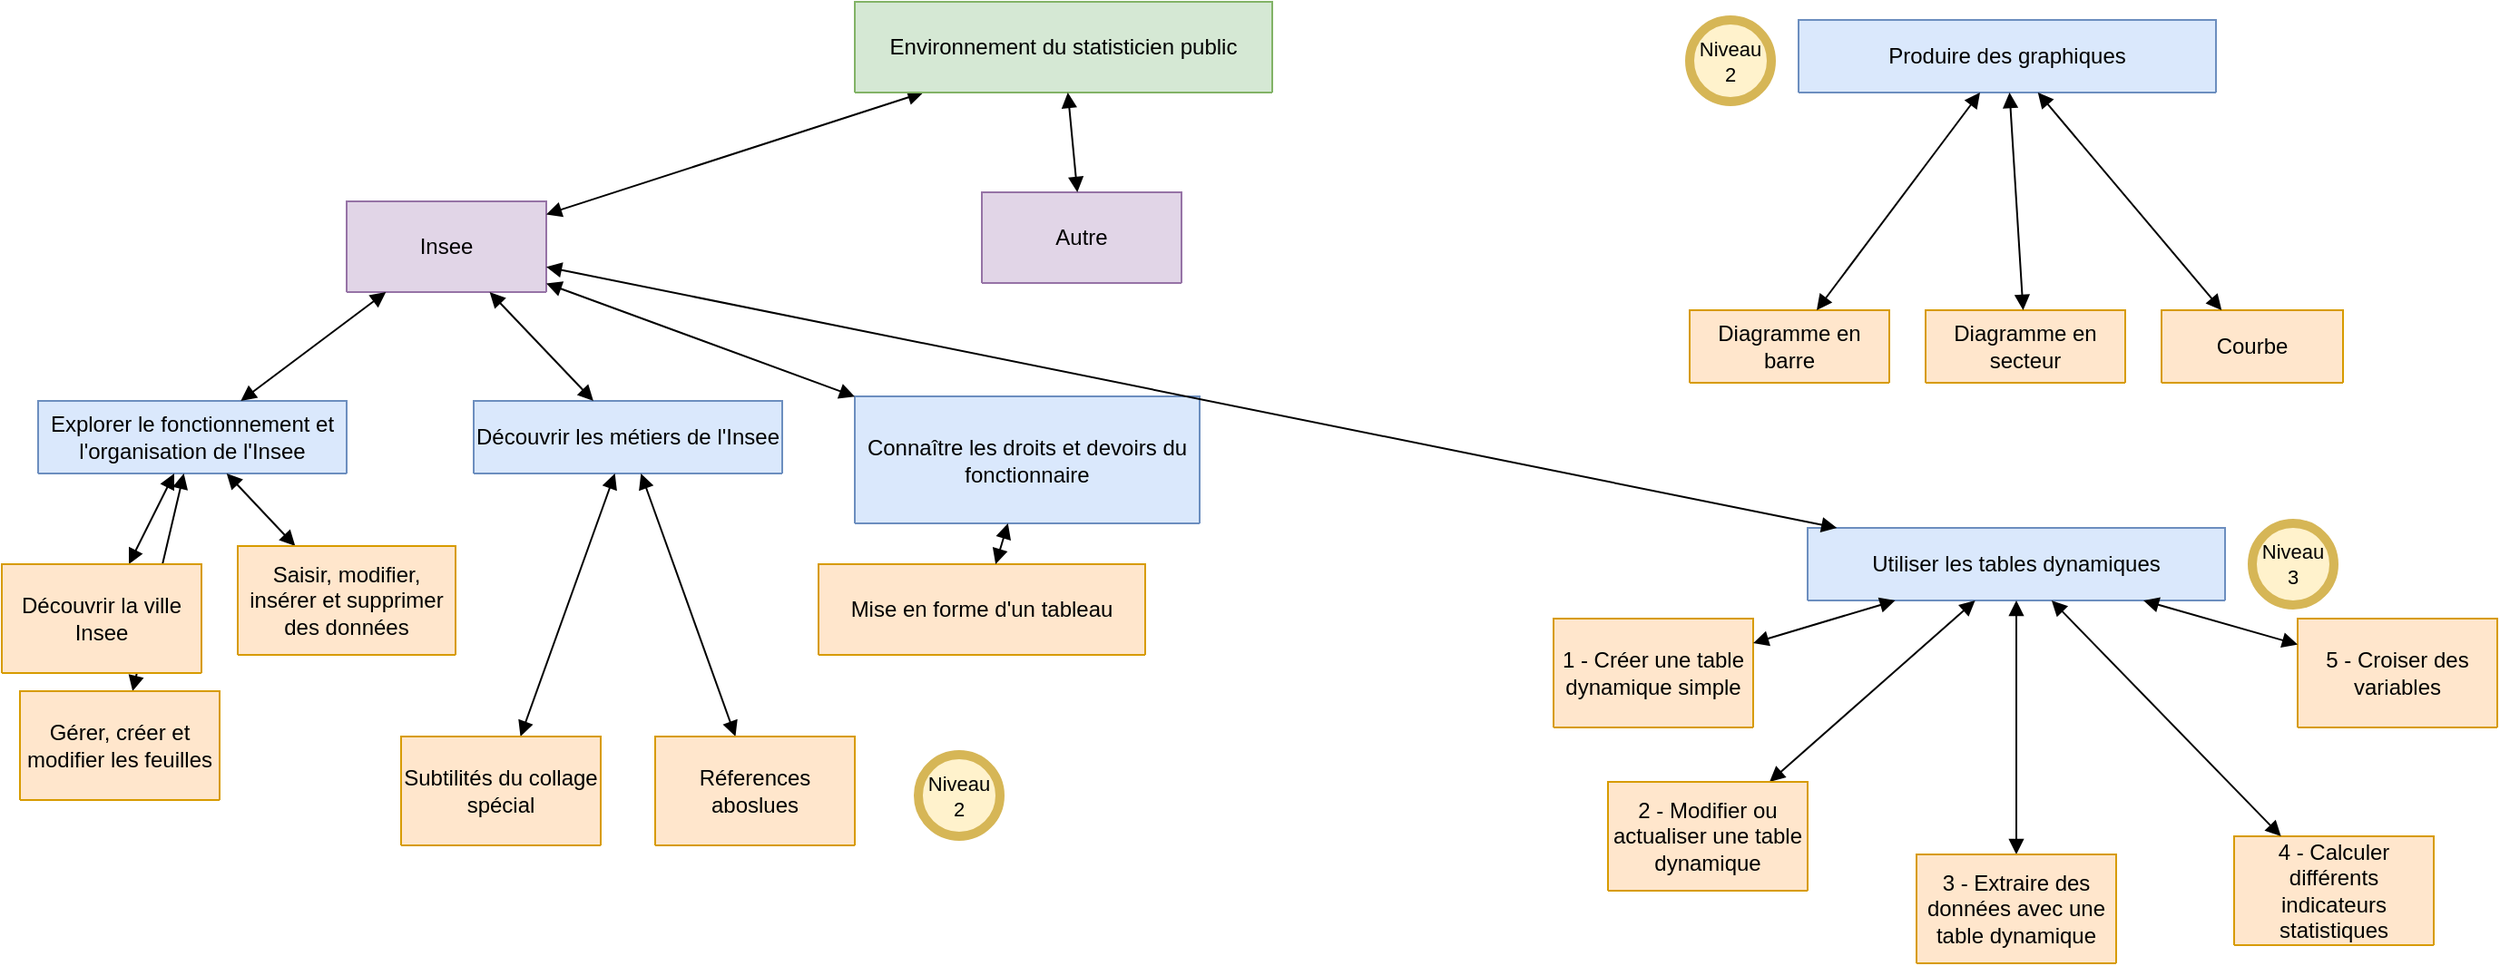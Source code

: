 <mxfile version="24.7.17">
  <diagram name="Page-1" id="TVbX9KgjACldvgUGH_jM">
    <mxGraphModel dx="2203" dy="386" grid="1" gridSize="10" guides="1" tooltips="1" connect="1" arrows="1" fold="1" page="1" pageScale="1" pageWidth="1169" pageHeight="827" math="0" shadow="0">
      <root>
        <mxCell id="0" />
        <mxCell id="1" parent="0" />
        <mxCell id="oGcL695DofoNEhs4g2Zo-1" value="Insee" style="swimlane;fontStyle=0;childLayout=stackLayout;horizontal=1;startSize=50;fillColor=#e1d5e7;horizontalStack=0;resizeParent=1;resizeParentMax=0;resizeLast=0;collapsible=1;marginBottom=0;whiteSpace=wrap;html=1;strokeColor=#9673a6;" parent="1" vertex="1" collapsed="1">
          <mxGeometry x="-30" y="120" width="110" height="50" as="geometry">
            <mxRectangle x="390" y="285" width="140" height="78" as="alternateBounds" />
          </mxGeometry>
        </mxCell>
        <mxCell id="oGcL695DofoNEhs4g2Zo-2" value="+ description: type" style="text;strokeColor=none;fillColor=none;align=left;verticalAlign=top;spacingLeft=4;spacingRight=4;overflow=hidden;rotatable=0;points=[[0,0.5],[1,0.5]];portConstraint=eastwest;whiteSpace=wrap;html=1;" parent="oGcL695DofoNEhs4g2Zo-1" vertex="1">
          <mxGeometry y="26" width="140" height="26" as="geometry" />
        </mxCell>
        <mxCell id="oGcL695DofoNEhs4g2Zo-3" value="+ contenu: type" style="text;strokeColor=none;fillColor=none;align=left;verticalAlign=top;spacingLeft=4;spacingRight=4;overflow=hidden;rotatable=0;points=[[0,0.5],[1,0.5]];portConstraint=eastwest;whiteSpace=wrap;html=1;" parent="oGcL695DofoNEhs4g2Zo-1" vertex="1">
          <mxGeometry y="52" width="140" height="26" as="geometry" />
        </mxCell>
        <mxCell id="oGcL695DofoNEhs4g2Zo-5" value="" style="endArrow=block;startArrow=block;endFill=1;startFill=1;html=1;rounded=0;" parent="1" source="oGcL695DofoNEhs4g2Zo-6" target="oGcL695DofoNEhs4g2Zo-1" edge="1">
          <mxGeometry width="160" relative="1" as="geometry">
            <mxPoint x="400" y="130" as="sourcePoint" />
            <mxPoint x="414" y="160" as="targetPoint" />
          </mxGeometry>
        </mxCell>
        <mxCell id="oGcL695DofoNEhs4g2Zo-6" value="Environnement du statisticien public" style="swimlane;fontStyle=0;childLayout=stackLayout;horizontal=1;startSize=50;fillColor=#d5e8d4;horizontalStack=0;resizeParent=1;resizeParentMax=0;resizeLast=0;collapsible=1;marginBottom=0;whiteSpace=wrap;html=1;strokeColor=#82b366;" parent="1" vertex="1" collapsed="1">
          <mxGeometry x="250" y="10" width="230" height="50" as="geometry">
            <mxRectangle x="320" y="10" width="200" height="52" as="alternateBounds" />
          </mxGeometry>
        </mxCell>
        <mxCell id="oGcL695DofoNEhs4g2Zo-7" value="+ description: type" style="text;strokeColor=none;fillColor=none;align=left;verticalAlign=top;spacingLeft=4;spacingRight=4;overflow=hidden;rotatable=0;points=[[0,0.5],[1,0.5]];portConstraint=eastwest;whiteSpace=wrap;html=1;" parent="oGcL695DofoNEhs4g2Zo-6" vertex="1">
          <mxGeometry y="26" width="200" height="26" as="geometry" />
        </mxCell>
        <mxCell id="oGcL695DofoNEhs4g2Zo-10" value="Explorer le fonctionnement et l&#39;organisation de l&#39;Insee" style="swimlane;fontStyle=0;childLayout=stackLayout;horizontal=1;startSize=40;fillColor=#dae8fc;horizontalStack=0;resizeParent=1;resizeParentMax=0;resizeLast=0;collapsible=1;marginBottom=0;whiteSpace=wrap;html=1;strokeColor=#6c8ebf;" parent="1" vertex="1" collapsed="1">
          <mxGeometry x="-200" y="230" width="170" height="40" as="geometry">
            <mxRectangle x="125" y="240" width="140" height="118" as="alternateBounds" />
          </mxGeometry>
        </mxCell>
        <mxCell id="oGcL695DofoNEhs4g2Zo-11" value="+ niveau : 1" style="text;strokeColor=none;fillColor=none;align=left;verticalAlign=top;spacingLeft=4;spacingRight=4;overflow=hidden;rotatable=0;points=[[0,0.5],[1,0.5]];portConstraint=eastwest;whiteSpace=wrap;html=1;" parent="oGcL695DofoNEhs4g2Zo-10" vertex="1">
          <mxGeometry y="40" width="140" height="26" as="geometry" />
        </mxCell>
        <mxCell id="oGcL695DofoNEhs4g2Zo-12" value="+ field: type" style="text;strokeColor=none;fillColor=none;align=left;verticalAlign=top;spacingLeft=4;spacingRight=4;overflow=hidden;rotatable=0;points=[[0,0.5],[1,0.5]];portConstraint=eastwest;whiteSpace=wrap;html=1;" parent="oGcL695DofoNEhs4g2Zo-10" vertex="1">
          <mxGeometry y="66" width="140" height="26" as="geometry" />
        </mxCell>
        <mxCell id="oGcL695DofoNEhs4g2Zo-13" value="+ field: type" style="text;strokeColor=none;fillColor=none;align=left;verticalAlign=top;spacingLeft=4;spacingRight=4;overflow=hidden;rotatable=0;points=[[0,0.5],[1,0.5]];portConstraint=eastwest;whiteSpace=wrap;html=1;" parent="oGcL695DofoNEhs4g2Zo-10" vertex="1">
          <mxGeometry y="92" width="140" height="26" as="geometry" />
        </mxCell>
        <mxCell id="1R7VQAPE6wTlqesCjZck-61" value="Niveau 1" style="ellipse;whiteSpace=wrap;html=1;aspect=fixed;fillColor=#fff2cc;strokeColor=#d6b656;fontSize=11;" parent="oGcL695DofoNEhs4g2Zo-10" vertex="1">
          <mxGeometry x="67.5" y="-5" width="45" height="45" as="geometry" />
        </mxCell>
        <mxCell id="oGcL695DofoNEhs4g2Zo-14" value="" style="endArrow=block;startArrow=block;endFill=1;startFill=1;html=1;rounded=0;" parent="1" source="oGcL695DofoNEhs4g2Zo-1" target="oGcL695DofoNEhs4g2Zo-10" edge="1">
          <mxGeometry width="160" relative="1" as="geometry">
            <mxPoint x="200" y="190" as="sourcePoint" />
            <mxPoint x="200" y="238" as="targetPoint" />
          </mxGeometry>
        </mxCell>
        <mxCell id="oGcL695DofoNEhs4g2Zo-15" value="Connaître les droits et devoirs du fonctionnaire" style="swimlane;fontStyle=0;childLayout=stackLayout;horizontal=1;startSize=70;fillColor=#dae8fc;horizontalStack=0;resizeParent=1;resizeParentMax=0;resizeLast=0;collapsible=1;marginBottom=0;whiteSpace=wrap;html=1;strokeColor=#6c8ebf;" parent="1" vertex="1" collapsed="1">
          <mxGeometry x="250" y="227.5" width="190" height="70" as="geometry">
            <mxRectangle x="350" y="670" width="140" height="128" as="alternateBounds" />
          </mxGeometry>
        </mxCell>
        <mxCell id="oGcL695DofoNEhs4g2Zo-16" value="+ niveau : 2" style="text;strokeColor=none;fillColor=none;align=left;verticalAlign=top;spacingLeft=4;spacingRight=4;overflow=hidden;rotatable=0;points=[[0,0.5],[1,0.5]];portConstraint=eastwest;whiteSpace=wrap;html=1;" parent="oGcL695DofoNEhs4g2Zo-15" vertex="1">
          <mxGeometry y="50" width="140" height="26" as="geometry" />
        </mxCell>
        <mxCell id="oGcL695DofoNEhs4g2Zo-17" value="+ objectifs: type" style="text;strokeColor=none;fillColor=none;align=left;verticalAlign=top;spacingLeft=4;spacingRight=4;overflow=hidden;rotatable=0;points=[[0,0.5],[1,0.5]];portConstraint=eastwest;whiteSpace=wrap;html=1;" parent="oGcL695DofoNEhs4g2Zo-15" vertex="1">
          <mxGeometry y="76" width="140" height="26" as="geometry" />
        </mxCell>
        <mxCell id="oGcL695DofoNEhs4g2Zo-18" value="+ durée: 3-4 heures" style="text;strokeColor=none;fillColor=none;align=left;verticalAlign=top;spacingLeft=4;spacingRight=4;overflow=hidden;rotatable=0;points=[[0,0.5],[1,0.5]];portConstraint=eastwest;whiteSpace=wrap;html=1;" parent="oGcL695DofoNEhs4g2Zo-15" vertex="1">
          <mxGeometry y="102" width="140" height="26" as="geometry" />
        </mxCell>
        <mxCell id="oGcL695DofoNEhs4g2Zo-19" value="Produire des graphiques" style="swimlane;fontStyle=0;childLayout=stackLayout;horizontal=1;startSize=40;fillColor=#dae8fc;horizontalStack=0;resizeParent=1;resizeParentMax=0;resizeLast=0;collapsible=1;marginBottom=0;whiteSpace=wrap;html=1;strokeColor=#6c8ebf;" parent="1" vertex="1" collapsed="1">
          <mxGeometry x="770" y="20" width="230" height="40" as="geometry">
            <mxRectangle x="570" y="240" width="140" height="118" as="alternateBounds" />
          </mxGeometry>
        </mxCell>
        <mxCell id="oGcL695DofoNEhs4g2Zo-20" value="+ niveau : 3" style="text;strokeColor=none;fillColor=none;align=left;verticalAlign=top;spacingLeft=4;spacingRight=4;overflow=hidden;rotatable=0;points=[[0,0.5],[1,0.5]];portConstraint=eastwest;whiteSpace=wrap;html=1;" parent="oGcL695DofoNEhs4g2Zo-19" vertex="1">
          <mxGeometry y="40" width="140" height="26" as="geometry" />
        </mxCell>
        <mxCell id="oGcL695DofoNEhs4g2Zo-21" value="+objectifs :" style="text;strokeColor=none;fillColor=none;align=left;verticalAlign=top;spacingLeft=4;spacingRight=4;overflow=hidden;rotatable=0;points=[[0,0.5],[1,0.5]];portConstraint=eastwest;whiteSpace=wrap;html=1;" parent="oGcL695DofoNEhs4g2Zo-19" vertex="1">
          <mxGeometry y="66" width="140" height="26" as="geometry" />
        </mxCell>
        <mxCell id="oGcL695DofoNEhs4g2Zo-22" value="+ duree : 3-4 heures" style="text;strokeColor=none;fillColor=none;align=left;verticalAlign=top;spacingLeft=4;spacingRight=4;overflow=hidden;rotatable=0;points=[[0,0.5],[1,0.5]];portConstraint=eastwest;whiteSpace=wrap;html=1;" parent="oGcL695DofoNEhs4g2Zo-19" vertex="1">
          <mxGeometry y="92" width="140" height="26" as="geometry" />
        </mxCell>
        <mxCell id="oGcL695DofoNEhs4g2Zo-23" value="" style="endArrow=block;startArrow=block;endFill=1;startFill=1;html=1;rounded=0;" parent="1" source="oGcL695DofoNEhs4g2Zo-1" target="oGcL695DofoNEhs4g2Zo-15" edge="1">
          <mxGeometry width="160" relative="1" as="geometry">
            <mxPoint x="396" y="208" as="sourcePoint" />
            <mxPoint x="270" y="299" as="targetPoint" />
          </mxGeometry>
        </mxCell>
        <mxCell id="oGcL695DofoNEhs4g2Zo-29" value="" style="endArrow=block;startArrow=block;endFill=1;startFill=1;html=1;rounded=0;" parent="1" source="oGcL695DofoNEhs4g2Zo-10" target="oGcL695DofoNEhs4g2Zo-32" edge="1">
          <mxGeometry width="160" relative="1" as="geometry">
            <mxPoint x="4" y="500" as="sourcePoint" />
            <mxPoint x="-120" y="650" as="targetPoint" />
          </mxGeometry>
        </mxCell>
        <mxCell id="oGcL695DofoNEhs4g2Zo-30" value="" style="endArrow=block;startArrow=block;endFill=1;startFill=1;html=1;rounded=0;" parent="1" source="oGcL695DofoNEhs4g2Zo-10" target="oGcL695DofoNEhs4g2Zo-36" edge="1">
          <mxGeometry width="160" relative="1" as="geometry">
            <mxPoint x="2" y="433" as="sourcePoint" />
            <mxPoint x="40" y="680" as="targetPoint" />
          </mxGeometry>
        </mxCell>
        <mxCell id="oGcL695DofoNEhs4g2Zo-31" value="" style="endArrow=block;startArrow=block;endFill=1;startFill=1;html=1;rounded=0;" parent="1" source="oGcL695DofoNEhs4g2Zo-10" target="oGcL695DofoNEhs4g2Zo-40" edge="1">
          <mxGeometry width="160" relative="1" as="geometry">
            <mxPoint x="-35" y="433" as="sourcePoint" />
            <mxPoint x="50" y="650" as="targetPoint" />
          </mxGeometry>
        </mxCell>
        <mxCell id="oGcL695DofoNEhs4g2Zo-32" value="Découvrir la ville Insee" style="swimlane;fontStyle=0;childLayout=stackLayout;horizontal=1;startSize=60;fillColor=#ffe6cc;horizontalStack=0;resizeParent=1;resizeParentMax=0;resizeLast=0;collapsible=1;marginBottom=0;whiteSpace=wrap;html=1;strokeColor=#d79b00;" parent="1" vertex="1" collapsed="1">
          <mxGeometry x="-220" y="320" width="110" height="60" as="geometry">
            <mxRectangle x="10" y="400" width="110" height="110" as="alternateBounds" />
          </mxGeometry>
        </mxCell>
        <mxCell id="oGcL695DofoNEhs4g2Zo-33" value="&lt;div&gt;- Vidéo&lt;/div&gt;&lt;div&gt;- Fichiers&lt;br&gt;&lt;/div&gt;" style="text;strokeColor=none;fillColor=none;align=left;verticalAlign=top;spacingLeft=4;spacingRight=4;overflow=hidden;rotatable=0;points=[[0,0.5],[1,0.5]];portConstraint=eastwest;whiteSpace=wrap;html=1;" parent="oGcL695DofoNEhs4g2Zo-32" vertex="1">
          <mxGeometry y="60" width="110" height="50" as="geometry" />
        </mxCell>
        <mxCell id="oGcL695DofoNEhs4g2Zo-36" value="Saisir, modifier, insérer et supprimer des données" style="swimlane;fontStyle=0;childLayout=stackLayout;horizontal=1;startSize=60;fillColor=#ffe6cc;horizontalStack=0;resizeParent=1;resizeParentMax=0;resizeLast=0;collapsible=1;marginBottom=0;whiteSpace=wrap;html=1;strokeColor=#d79b00;" parent="1" vertex="1" collapsed="1">
          <mxGeometry x="-90" y="310" width="120" height="60" as="geometry">
            <mxRectangle x="260" y="400" width="130" height="110" as="alternateBounds" />
          </mxGeometry>
        </mxCell>
        <mxCell id="oGcL695DofoNEhs4g2Zo-38" value="&lt;div&gt;- Vidéo&lt;/div&gt;&lt;div&gt;- Fichiers&lt;br&gt;&lt;/div&gt;" style="text;strokeColor=none;fillColor=none;align=left;verticalAlign=top;spacingLeft=4;spacingRight=4;overflow=hidden;rotatable=0;points=[[0,0.5],[1,0.5]];portConstraint=eastwest;whiteSpace=wrap;html=1;" parent="oGcL695DofoNEhs4g2Zo-36" vertex="1">
          <mxGeometry y="60" width="130" height="50" as="geometry" />
        </mxCell>
        <mxCell id="oGcL695DofoNEhs4g2Zo-40" value="Gérer, créer et modifier les feuilles" style="swimlane;fontStyle=0;childLayout=stackLayout;horizontal=1;startSize=60;fillColor=#ffe6cc;horizontalStack=0;resizeParent=1;resizeParentMax=0;resizeLast=0;collapsible=1;marginBottom=0;whiteSpace=wrap;html=1;strokeColor=#d79b00;" parent="1" vertex="1" collapsed="1">
          <mxGeometry x="-210" y="390" width="110" height="60" as="geometry">
            <mxRectangle x="140" y="400" width="110" height="110" as="alternateBounds" />
          </mxGeometry>
        </mxCell>
        <mxCell id="oGcL695DofoNEhs4g2Zo-41" value="&lt;div&gt;- Vidéo&lt;/div&gt;&lt;div&gt;- Fichiers&lt;br&gt;&lt;/div&gt;" style="text;strokeColor=none;fillColor=none;align=left;verticalAlign=top;spacingLeft=4;spacingRight=4;overflow=hidden;rotatable=0;points=[[0,0.5],[1,0.5]];portConstraint=eastwest;whiteSpace=wrap;html=1;" parent="oGcL695DofoNEhs4g2Zo-40" vertex="1">
          <mxGeometry y="60" width="110" height="50" as="geometry" />
        </mxCell>
        <mxCell id="oGcL695DofoNEhs4g2Zo-48" value="Mise en forme d&#39;un tableau" style="swimlane;fontStyle=0;childLayout=stackLayout;horizontal=1;startSize=50;fillColor=#ffe6cc;horizontalStack=0;resizeParent=1;resizeParentMax=0;resizeLast=0;collapsible=1;marginBottom=0;whiteSpace=wrap;html=1;strokeColor=#d79b00;" parent="1" vertex="1" collapsed="1">
          <mxGeometry x="230" y="320" width="180" height="50" as="geometry">
            <mxRectangle x="-85" y="520" width="130" height="76" as="alternateBounds" />
          </mxGeometry>
        </mxCell>
        <mxCell id="oGcL695DofoNEhs4g2Zo-49" value="scorm" style="text;strokeColor=none;fillColor=none;align=left;verticalAlign=top;spacingLeft=4;spacingRight=4;overflow=hidden;rotatable=0;points=[[0,0.5],[1,0.5]];portConstraint=eastwest;whiteSpace=wrap;html=1;" parent="oGcL695DofoNEhs4g2Zo-48" vertex="1">
          <mxGeometry y="50" width="130" height="26" as="geometry" />
        </mxCell>
        <mxCell id="oGcL695DofoNEhs4g2Zo-57" value="" style="endArrow=block;startArrow=block;endFill=1;startFill=1;html=1;rounded=0;" parent="1" source="oGcL695DofoNEhs4g2Zo-15" target="oGcL695DofoNEhs4g2Zo-48" edge="1">
          <mxGeometry width="160" relative="1" as="geometry">
            <mxPoint x="240" y="778" as="sourcePoint" />
            <mxPoint x="185" y="850" as="targetPoint" />
          </mxGeometry>
        </mxCell>
        <mxCell id="oGcL695DofoNEhs4g2Zo-59" value="Diagramme en barre" style="swimlane;fontStyle=0;childLayout=stackLayout;horizontal=1;startSize=40;fillColor=#ffe6cc;horizontalStack=0;resizeParent=1;resizeParentMax=0;resizeLast=0;collapsible=1;marginBottom=0;whiteSpace=wrap;html=1;strokeColor=#d79b00;" parent="1" vertex="1" collapsed="1">
          <mxGeometry x="710" y="180" width="110" height="40" as="geometry">
            <mxRectangle x="720" y="140" width="110" height="80" as="alternateBounds" />
          </mxGeometry>
        </mxCell>
        <mxCell id="oGcL695DofoNEhs4g2Zo-60" value="&lt;div&gt;- Vidéo&lt;/div&gt;&lt;div&gt;- Fichier&lt;br&gt;&lt;/div&gt;" style="text;strokeColor=none;fillColor=none;align=left;verticalAlign=top;spacingLeft=4;spacingRight=4;overflow=hidden;rotatable=0;points=[[0,0.5],[1,0.5]];portConstraint=eastwest;whiteSpace=wrap;html=1;" parent="oGcL695DofoNEhs4g2Zo-59" vertex="1">
          <mxGeometry y="40" width="110" height="40" as="geometry" />
        </mxCell>
        <mxCell id="oGcL695DofoNEhs4g2Zo-63" value="Diagramme en secteur" style="swimlane;fontStyle=0;childLayout=stackLayout;horizontal=1;startSize=40;fillColor=#ffe6cc;horizontalStack=0;resizeParent=1;resizeParentMax=0;resizeLast=0;collapsible=1;marginBottom=0;whiteSpace=wrap;html=1;strokeColor=#d79b00;" parent="1" vertex="1" collapsed="1">
          <mxGeometry x="840" y="180" width="110" height="40" as="geometry">
            <mxRectangle x="850" y="140" width="110" height="80" as="alternateBounds" />
          </mxGeometry>
        </mxCell>
        <mxCell id="oGcL695DofoNEhs4g2Zo-64" value="&lt;div&gt;- Vidéo&lt;/div&gt;&lt;div&gt;- Fichier&lt;br&gt;&lt;/div&gt;" style="text;strokeColor=none;fillColor=none;align=left;verticalAlign=top;spacingLeft=4;spacingRight=4;overflow=hidden;rotatable=0;points=[[0,0.5],[1,0.5]];portConstraint=eastwest;whiteSpace=wrap;html=1;" parent="oGcL695DofoNEhs4g2Zo-63" vertex="1">
          <mxGeometry y="40" width="110" height="40" as="geometry" />
        </mxCell>
        <mxCell id="oGcL695DofoNEhs4g2Zo-67" value="Courbe" style="swimlane;fontStyle=0;childLayout=stackLayout;horizontal=1;startSize=40;fillColor=#ffe6cc;horizontalStack=0;resizeParent=1;resizeParentMax=0;resizeLast=0;collapsible=1;marginBottom=0;whiteSpace=wrap;html=1;strokeColor=#d79b00;" parent="1" vertex="1" collapsed="1">
          <mxGeometry x="970" y="180" width="100" height="40" as="geometry">
            <mxRectangle x="990" y="140" width="110" height="118" as="alternateBounds" />
          </mxGeometry>
        </mxCell>
        <mxCell id="oGcL695DofoNEhs4g2Zo-68" value="scorm" style="text;strokeColor=none;fillColor=none;align=left;verticalAlign=top;spacingLeft=4;spacingRight=4;overflow=hidden;rotatable=0;points=[[0,0.5],[1,0.5]];portConstraint=eastwest;whiteSpace=wrap;html=1;" parent="oGcL695DofoNEhs4g2Zo-67" vertex="1">
          <mxGeometry y="40" width="110" height="26" as="geometry" />
        </mxCell>
        <mxCell id="oGcL695DofoNEhs4g2Zo-69" value="quiz" style="text;strokeColor=none;fillColor=none;align=left;verticalAlign=top;spacingLeft=4;spacingRight=4;overflow=hidden;rotatable=0;points=[[0,0.5],[1,0.5]];portConstraint=eastwest;whiteSpace=wrap;html=1;" parent="oGcL695DofoNEhs4g2Zo-67" vertex="1">
          <mxGeometry y="66" width="110" height="26" as="geometry" />
        </mxCell>
        <mxCell id="oGcL695DofoNEhs4g2Zo-70" value="fiche" style="text;strokeColor=none;fillColor=none;align=left;verticalAlign=top;spacingLeft=4;spacingRight=4;overflow=hidden;rotatable=0;points=[[0,0.5],[1,0.5]];portConstraint=eastwest;whiteSpace=wrap;html=1;" parent="oGcL695DofoNEhs4g2Zo-67" vertex="1">
          <mxGeometry y="92" width="110" height="26" as="geometry" />
        </mxCell>
        <mxCell id="oGcL695DofoNEhs4g2Zo-72" value="" style="endArrow=block;startArrow=block;endFill=1;startFill=1;html=1;rounded=0;" parent="1" source="oGcL695DofoNEhs4g2Zo-19" target="oGcL695DofoNEhs4g2Zo-59" edge="1">
          <mxGeometry width="160" relative="1" as="geometry">
            <mxPoint x="624" y="358" as="sourcePoint" />
            <mxPoint x="590" y="400" as="targetPoint" />
          </mxGeometry>
        </mxCell>
        <mxCell id="oGcL695DofoNEhs4g2Zo-73" value="" style="endArrow=block;startArrow=block;endFill=1;startFill=1;html=1;rounded=0;" parent="1" source="oGcL695DofoNEhs4g2Zo-19" target="oGcL695DofoNEhs4g2Zo-63" edge="1">
          <mxGeometry width="160" relative="1" as="geometry">
            <mxPoint x="715" y="368" as="sourcePoint" />
            <mxPoint x="660" y="419" as="targetPoint" />
          </mxGeometry>
        </mxCell>
        <mxCell id="oGcL695DofoNEhs4g2Zo-74" value="" style="endArrow=block;startArrow=block;endFill=1;startFill=1;html=1;rounded=0;" parent="1" source="oGcL695DofoNEhs4g2Zo-19" target="oGcL695DofoNEhs4g2Zo-67" edge="1">
          <mxGeometry width="160" relative="1" as="geometry">
            <mxPoint x="767" y="368" as="sourcePoint" />
            <mxPoint x="758" y="410" as="targetPoint" />
          </mxGeometry>
        </mxCell>
        <mxCell id="1R7VQAPE6wTlqesCjZck-1" value="Utiliser les tables dynamiques" style="swimlane;fontStyle=0;childLayout=stackLayout;horizontal=1;startSize=40;fillColor=#dae8fc;horizontalStack=0;resizeParent=1;resizeParentMax=0;resizeLast=0;collapsible=1;marginBottom=0;whiteSpace=wrap;html=1;strokeColor=#6c8ebf;" parent="1" vertex="1" collapsed="1">
          <mxGeometry x="775" y="300" width="230" height="40" as="geometry">
            <mxRectangle x="570" y="240" width="140" height="118" as="alternateBounds" />
          </mxGeometry>
        </mxCell>
        <mxCell id="1R7VQAPE6wTlqesCjZck-2" value="+ niveau : 3" style="text;strokeColor=none;fillColor=none;align=left;verticalAlign=top;spacingLeft=4;spacingRight=4;overflow=hidden;rotatable=0;points=[[0,0.5],[1,0.5]];portConstraint=eastwest;whiteSpace=wrap;html=1;" parent="1R7VQAPE6wTlqesCjZck-1" vertex="1">
          <mxGeometry y="40" width="140" height="26" as="geometry" />
        </mxCell>
        <mxCell id="1R7VQAPE6wTlqesCjZck-3" value="+objectifs :" style="text;strokeColor=none;fillColor=none;align=left;verticalAlign=top;spacingLeft=4;spacingRight=4;overflow=hidden;rotatable=0;points=[[0,0.5],[1,0.5]];portConstraint=eastwest;whiteSpace=wrap;html=1;" parent="1R7VQAPE6wTlqesCjZck-1" vertex="1">
          <mxGeometry y="66" width="140" height="26" as="geometry" />
        </mxCell>
        <mxCell id="1R7VQAPE6wTlqesCjZck-4" value="+ duree : 3-4 heures" style="text;strokeColor=none;fillColor=none;align=left;verticalAlign=top;spacingLeft=4;spacingRight=4;overflow=hidden;rotatable=0;points=[[0,0.5],[1,0.5]];portConstraint=eastwest;whiteSpace=wrap;html=1;" parent="1R7VQAPE6wTlqesCjZck-1" vertex="1">
          <mxGeometry y="92" width="140" height="26" as="geometry" />
        </mxCell>
        <mxCell id="1R7VQAPE6wTlqesCjZck-5" value="1 - Créer une table dynamique simple" style="swimlane;fontStyle=0;childLayout=stackLayout;horizontal=1;startSize=60;fillColor=#ffe6cc;horizontalStack=0;resizeParent=1;resizeParentMax=0;resizeLast=0;collapsible=1;marginBottom=0;whiteSpace=wrap;html=1;strokeColor=#d79b00;" parent="1" vertex="1" collapsed="1">
          <mxGeometry x="635" y="350" width="110" height="60" as="geometry">
            <mxRectangle x="720" y="140" width="110" height="80" as="alternateBounds" />
          </mxGeometry>
        </mxCell>
        <mxCell id="1R7VQAPE6wTlqesCjZck-6" value="&lt;div&gt;- Vidéo&lt;/div&gt;&lt;div&gt;- Fichier&lt;br&gt;&lt;/div&gt;" style="text;strokeColor=none;fillColor=none;align=left;verticalAlign=top;spacingLeft=4;spacingRight=4;overflow=hidden;rotatable=0;points=[[0,0.5],[1,0.5]];portConstraint=eastwest;whiteSpace=wrap;html=1;" parent="1R7VQAPE6wTlqesCjZck-5" vertex="1">
          <mxGeometry y="40" width="110" height="40" as="geometry" />
        </mxCell>
        <mxCell id="1R7VQAPE6wTlqesCjZck-13" value="" style="endArrow=block;startArrow=block;endFill=1;startFill=1;html=1;rounded=0;" parent="1" source="1R7VQAPE6wTlqesCjZck-1" target="1R7VQAPE6wTlqesCjZck-5" edge="1">
          <mxGeometry width="160" relative="1" as="geometry">
            <mxPoint x="629" y="728" as="sourcePoint" />
            <mxPoint x="595" y="770" as="targetPoint" />
          </mxGeometry>
        </mxCell>
        <mxCell id="1R7VQAPE6wTlqesCjZck-14" value="" style="endArrow=block;startArrow=block;endFill=1;startFill=1;html=1;rounded=0;" parent="1" source="1R7VQAPE6wTlqesCjZck-1" target="1R7VQAPE6wTlqesCjZck-17" edge="1">
          <mxGeometry width="160" relative="1" as="geometry">
            <mxPoint x="720" y="738" as="sourcePoint" />
            <mxPoint x="898.182" y="510" as="targetPoint" />
          </mxGeometry>
        </mxCell>
        <mxCell id="1R7VQAPE6wTlqesCjZck-15" value="" style="endArrow=block;startArrow=block;endFill=1;startFill=1;html=1;rounded=0;" parent="1" source="1R7VQAPE6wTlqesCjZck-1" target="1R7VQAPE6wTlqesCjZck-19" edge="1">
          <mxGeometry width="160" relative="1" as="geometry">
            <mxPoint x="772" y="738" as="sourcePoint" />
            <mxPoint x="1000.455" y="510" as="targetPoint" />
          </mxGeometry>
        </mxCell>
        <mxCell id="1R7VQAPE6wTlqesCjZck-16" value="" style="endArrow=block;startArrow=block;endFill=1;startFill=1;html=1;rounded=0;" parent="1" source="oGcL695DofoNEhs4g2Zo-1" target="1R7VQAPE6wTlqesCjZck-1" edge="1">
          <mxGeometry width="160" relative="1" as="geometry">
            <mxPoint x="390" y="313" as="sourcePoint" />
            <mxPoint x="700" y="310" as="targetPoint" />
          </mxGeometry>
        </mxCell>
        <mxCell id="1R7VQAPE6wTlqesCjZck-17" value="2 - Modifier ou actualiser une table dynamique" style="swimlane;fontStyle=0;childLayout=stackLayout;horizontal=1;startSize=60;fillColor=#ffe6cc;horizontalStack=0;resizeParent=1;resizeParentMax=0;resizeLast=0;collapsible=1;marginBottom=0;whiteSpace=wrap;html=1;strokeColor=#d79b00;" parent="1" vertex="1" collapsed="1">
          <mxGeometry x="665" y="440" width="110" height="60" as="geometry">
            <mxRectangle x="720" y="140" width="110" height="80" as="alternateBounds" />
          </mxGeometry>
        </mxCell>
        <mxCell id="1R7VQAPE6wTlqesCjZck-18" value="&lt;div&gt;- Vidéo&lt;/div&gt;&lt;div&gt;- Fichier&lt;br&gt;&lt;/div&gt;" style="text;strokeColor=none;fillColor=none;align=left;verticalAlign=top;spacingLeft=4;spacingRight=4;overflow=hidden;rotatable=0;points=[[0,0.5],[1,0.5]];portConstraint=eastwest;whiteSpace=wrap;html=1;" parent="1R7VQAPE6wTlqesCjZck-17" vertex="1">
          <mxGeometry y="40" width="110" height="40" as="geometry" />
        </mxCell>
        <mxCell id="1R7VQAPE6wTlqesCjZck-19" value="3 - Extraire des données avec une table dynamique" style="swimlane;fontStyle=0;childLayout=stackLayout;horizontal=1;startSize=60;fillColor=#ffe6cc;horizontalStack=0;resizeParent=1;resizeParentMax=0;resizeLast=0;collapsible=1;marginBottom=0;whiteSpace=wrap;html=1;strokeColor=#d79b00;" parent="1" vertex="1" collapsed="1">
          <mxGeometry x="835" y="480" width="110" height="60" as="geometry">
            <mxRectangle x="720" y="140" width="110" height="80" as="alternateBounds" />
          </mxGeometry>
        </mxCell>
        <mxCell id="1R7VQAPE6wTlqesCjZck-20" value="&lt;div&gt;- Vidéo&lt;/div&gt;&lt;div&gt;- Fichier&lt;br&gt;&lt;/div&gt;" style="text;strokeColor=none;fillColor=none;align=left;verticalAlign=top;spacingLeft=4;spacingRight=4;overflow=hidden;rotatable=0;points=[[0,0.5],[1,0.5]];portConstraint=eastwest;whiteSpace=wrap;html=1;" parent="1R7VQAPE6wTlqesCjZck-19" vertex="1">
          <mxGeometry y="40" width="110" height="40" as="geometry" />
        </mxCell>
        <mxCell id="1R7VQAPE6wTlqesCjZck-21" value="4 - Calculer différents indicateurs statistiques" style="swimlane;fontStyle=0;childLayout=stackLayout;horizontal=1;startSize=60;fillColor=#ffe6cc;horizontalStack=0;resizeParent=1;resizeParentMax=0;resizeLast=0;collapsible=1;marginBottom=0;whiteSpace=wrap;html=1;strokeColor=#d79b00;" parent="1" vertex="1" collapsed="1">
          <mxGeometry x="1010" y="470" width="110" height="60" as="geometry">
            <mxRectangle x="720" y="140" width="110" height="80" as="alternateBounds" />
          </mxGeometry>
        </mxCell>
        <mxCell id="1R7VQAPE6wTlqesCjZck-22" value="&lt;div&gt;- Vidéo&lt;/div&gt;&lt;div&gt;- Fichier&lt;br&gt;&lt;/div&gt;" style="text;strokeColor=none;fillColor=none;align=left;verticalAlign=top;spacingLeft=4;spacingRight=4;overflow=hidden;rotatable=0;points=[[0,0.5],[1,0.5]];portConstraint=eastwest;whiteSpace=wrap;html=1;" parent="1R7VQAPE6wTlqesCjZck-21" vertex="1">
          <mxGeometry y="40" width="110" height="40" as="geometry" />
        </mxCell>
        <mxCell id="1R7VQAPE6wTlqesCjZck-23" value="5 - Croiser des variables" style="swimlane;fontStyle=0;childLayout=stackLayout;horizontal=1;startSize=60;fillColor=#ffe6cc;horizontalStack=0;resizeParent=1;resizeParentMax=0;resizeLast=0;collapsible=1;marginBottom=0;whiteSpace=wrap;html=1;strokeColor=#d79b00;" parent="1" vertex="1" collapsed="1">
          <mxGeometry x="1045" y="350" width="110" height="60" as="geometry">
            <mxRectangle x="720" y="140" width="110" height="80" as="alternateBounds" />
          </mxGeometry>
        </mxCell>
        <mxCell id="1R7VQAPE6wTlqesCjZck-24" value="&lt;div&gt;- Vidéo&lt;/div&gt;&lt;div&gt;- Fichier&lt;br&gt;&lt;/div&gt;" style="text;strokeColor=none;fillColor=none;align=left;verticalAlign=top;spacingLeft=4;spacingRight=4;overflow=hidden;rotatable=0;points=[[0,0.5],[1,0.5]];portConstraint=eastwest;whiteSpace=wrap;html=1;" parent="1R7VQAPE6wTlqesCjZck-23" vertex="1">
          <mxGeometry y="40" width="110" height="40" as="geometry" />
        </mxCell>
        <mxCell id="1R7VQAPE6wTlqesCjZck-25" value="" style="endArrow=block;startArrow=block;endFill=1;startFill=1;html=1;rounded=0;" parent="1" source="1R7VQAPE6wTlqesCjZck-1" target="1R7VQAPE6wTlqesCjZck-21" edge="1">
          <mxGeometry width="160" relative="1" as="geometry">
            <mxPoint x="995" y="350" as="sourcePoint" />
            <mxPoint x="987" y="505" as="targetPoint" />
          </mxGeometry>
        </mxCell>
        <mxCell id="1R7VQAPE6wTlqesCjZck-26" value="" style="endArrow=block;startArrow=block;endFill=1;startFill=1;html=1;rounded=0;" parent="1" source="1R7VQAPE6wTlqesCjZck-1" target="1R7VQAPE6wTlqesCjZck-23" edge="1">
          <mxGeometry width="160" relative="1" as="geometry">
            <mxPoint x="955" y="350" as="sourcePoint" />
            <mxPoint x="1053" y="480" as="targetPoint" />
          </mxGeometry>
        </mxCell>
        <mxCell id="1R7VQAPE6wTlqesCjZck-27" value="Découvrir les métiers de l&#39;Insee" style="swimlane;fontStyle=0;childLayout=stackLayout;horizontal=1;startSize=40;fillColor=#dae8fc;horizontalStack=0;resizeParent=1;resizeParentMax=0;resizeLast=0;collapsible=1;marginBottom=0;whiteSpace=wrap;html=1;strokeColor=#6c8ebf;" parent="1" vertex="1" collapsed="1">
          <mxGeometry x="40" y="230" width="170" height="40" as="geometry">
            <mxRectangle x="125" y="240" width="140" height="118" as="alternateBounds" />
          </mxGeometry>
        </mxCell>
        <mxCell id="1R7VQAPE6wTlqesCjZck-28" value="+ niveau : 1" style="text;strokeColor=none;fillColor=none;align=left;verticalAlign=top;spacingLeft=4;spacingRight=4;overflow=hidden;rotatable=0;points=[[0,0.5],[1,0.5]];portConstraint=eastwest;whiteSpace=wrap;html=1;" parent="1R7VQAPE6wTlqesCjZck-27" vertex="1">
          <mxGeometry y="40" width="140" height="26" as="geometry" />
        </mxCell>
        <mxCell id="1R7VQAPE6wTlqesCjZck-29" value="+ field: type" style="text;strokeColor=none;fillColor=none;align=left;verticalAlign=top;spacingLeft=4;spacingRight=4;overflow=hidden;rotatable=0;points=[[0,0.5],[1,0.5]];portConstraint=eastwest;whiteSpace=wrap;html=1;" parent="1R7VQAPE6wTlqesCjZck-27" vertex="1">
          <mxGeometry y="66" width="140" height="26" as="geometry" />
        </mxCell>
        <mxCell id="1R7VQAPE6wTlqesCjZck-30" value="+ field: type" style="text;strokeColor=none;fillColor=none;align=left;verticalAlign=top;spacingLeft=4;spacingRight=4;overflow=hidden;rotatable=0;points=[[0,0.5],[1,0.5]];portConstraint=eastwest;whiteSpace=wrap;html=1;" parent="1R7VQAPE6wTlqesCjZck-27" vertex="1">
          <mxGeometry y="92" width="140" height="26" as="geometry" />
        </mxCell>
        <mxCell id="1R7VQAPE6wTlqesCjZck-31" value="" style="endArrow=block;startArrow=block;endFill=1;startFill=1;html=1;rounded=0;" parent="1" source="1R7VQAPE6wTlqesCjZck-27" target="1R7VQAPE6wTlqesCjZck-34" edge="1">
          <mxGeometry width="160" relative="1" as="geometry">
            <mxPoint x="4" y="810" as="sourcePoint" />
            <mxPoint x="-120" y="960" as="targetPoint" />
          </mxGeometry>
        </mxCell>
        <mxCell id="1R7VQAPE6wTlqesCjZck-33" value="" style="endArrow=block;startArrow=block;endFill=1;startFill=1;html=1;rounded=0;" parent="1" source="1R7VQAPE6wTlqesCjZck-27" target="1R7VQAPE6wTlqesCjZck-38" edge="1">
          <mxGeometry width="160" relative="1" as="geometry">
            <mxPoint x="-35" y="743" as="sourcePoint" />
            <mxPoint x="50" y="960" as="targetPoint" />
          </mxGeometry>
        </mxCell>
        <mxCell id="1R7VQAPE6wTlqesCjZck-34" value="Subtilités du collage spécial" style="swimlane;fontStyle=0;childLayout=stackLayout;horizontal=1;startSize=60;fillColor=#ffe6cc;horizontalStack=0;resizeParent=1;resizeParentMax=0;resizeLast=0;collapsible=1;marginBottom=0;whiteSpace=wrap;html=1;strokeColor=#d79b00;" parent="1" vertex="1" collapsed="1">
          <mxGeometry y="415" width="110" height="60" as="geometry">
            <mxRectangle x="10" y="400" width="110" height="110" as="alternateBounds" />
          </mxGeometry>
        </mxCell>
        <mxCell id="1R7VQAPE6wTlqesCjZck-35" value="&lt;div&gt;- Vidéo&lt;/div&gt;&lt;div&gt;- Fichiers&lt;br&gt;&lt;/div&gt;" style="text;strokeColor=none;fillColor=none;align=left;verticalAlign=top;spacingLeft=4;spacingRight=4;overflow=hidden;rotatable=0;points=[[0,0.5],[1,0.5]];portConstraint=eastwest;whiteSpace=wrap;html=1;" parent="1R7VQAPE6wTlqesCjZck-34" vertex="1">
          <mxGeometry y="60" width="110" height="50" as="geometry" />
        </mxCell>
        <mxCell id="1R7VQAPE6wTlqesCjZck-38" value="Réferences aboslues" style="swimlane;fontStyle=0;childLayout=stackLayout;horizontal=1;startSize=60;fillColor=#ffe6cc;horizontalStack=0;resizeParent=1;resizeParentMax=0;resizeLast=0;collapsible=1;marginBottom=0;whiteSpace=wrap;html=1;strokeColor=#d79b00;" parent="1" vertex="1" collapsed="1">
          <mxGeometry x="140" y="415" width="110" height="60" as="geometry">
            <mxRectangle x="140" y="400" width="110" height="110" as="alternateBounds" />
          </mxGeometry>
        </mxCell>
        <mxCell id="1R7VQAPE6wTlqesCjZck-39" value="&lt;div&gt;- Vidéo&lt;/div&gt;&lt;div&gt;- Fichiers&lt;br&gt;&lt;/div&gt;" style="text;strokeColor=none;fillColor=none;align=left;verticalAlign=top;spacingLeft=4;spacingRight=4;overflow=hidden;rotatable=0;points=[[0,0.5],[1,0.5]];portConstraint=eastwest;whiteSpace=wrap;html=1;" parent="1R7VQAPE6wTlqesCjZck-38" vertex="1">
          <mxGeometry y="60" width="110" height="50" as="geometry" />
        </mxCell>
        <mxCell id="1R7VQAPE6wTlqesCjZck-53" value="" style="endArrow=block;startArrow=block;endFill=1;startFill=1;html=1;rounded=0;" parent="1" source="oGcL695DofoNEhs4g2Zo-1" target="1R7VQAPE6wTlqesCjZck-27" edge="1">
          <mxGeometry width="160" relative="1" as="geometry">
            <mxPoint x="290" y="490" as="sourcePoint" />
            <mxPoint x="-70" y="350" as="targetPoint" />
          </mxGeometry>
        </mxCell>
        <mxCell id="1R7VQAPE6wTlqesCjZck-57" value="Niveau 2" style="ellipse;whiteSpace=wrap;html=1;aspect=fixed;fillColor=#fff2cc;strokeColor=#d6b656;fontSize=11;strokeWidth=5;" parent="1" vertex="1">
          <mxGeometry x="285" y="425" width="45" height="45" as="geometry" />
        </mxCell>
        <mxCell id="1R7VQAPE6wTlqesCjZck-58" value="Niveau 2" style="ellipse;whiteSpace=wrap;html=1;aspect=fixed;fillColor=#fff2cc;strokeColor=#d6b656;fontSize=11;strokeWidth=5;" parent="1" vertex="1">
          <mxGeometry x="710" y="20" width="45" height="45" as="geometry" />
        </mxCell>
        <mxCell id="1R7VQAPE6wTlqesCjZck-59" value="Niveau 3" style="ellipse;whiteSpace=wrap;html=1;aspect=fixed;fillColor=#fff2cc;strokeColor=#d6b656;fontSize=11;strokeWidth=5;" parent="1" vertex="1">
          <mxGeometry x="1020" y="297.5" width="45" height="45" as="geometry" />
        </mxCell>
        <mxCell id="BeYtnEABJfwrNFvSlJTl-1" value="Autre" style="swimlane;fontStyle=0;childLayout=stackLayout;horizontal=1;startSize=50;fillColor=#e1d5e7;horizontalStack=0;resizeParent=1;resizeParentMax=0;resizeLast=0;collapsible=1;marginBottom=0;whiteSpace=wrap;html=1;strokeColor=#9673a6;" vertex="1" collapsed="1" parent="1">
          <mxGeometry x="320" y="115" width="110" height="50" as="geometry">
            <mxRectangle x="390" y="285" width="140" height="78" as="alternateBounds" />
          </mxGeometry>
        </mxCell>
        <mxCell id="BeYtnEABJfwrNFvSlJTl-2" value="+ description: type" style="text;strokeColor=none;fillColor=none;align=left;verticalAlign=top;spacingLeft=4;spacingRight=4;overflow=hidden;rotatable=0;points=[[0,0.5],[1,0.5]];portConstraint=eastwest;whiteSpace=wrap;html=1;" vertex="1" parent="BeYtnEABJfwrNFvSlJTl-1">
          <mxGeometry y="26" width="140" height="26" as="geometry" />
        </mxCell>
        <mxCell id="BeYtnEABJfwrNFvSlJTl-3" value="+ contenu: type" style="text;strokeColor=none;fillColor=none;align=left;verticalAlign=top;spacingLeft=4;spacingRight=4;overflow=hidden;rotatable=0;points=[[0,0.5],[1,0.5]];portConstraint=eastwest;whiteSpace=wrap;html=1;" vertex="1" parent="BeYtnEABJfwrNFvSlJTl-1">
          <mxGeometry y="52" width="140" height="26" as="geometry" />
        </mxCell>
        <mxCell id="BeYtnEABJfwrNFvSlJTl-4" value="" style="endArrow=block;startArrow=block;endFill=1;startFill=1;html=1;rounded=0;" edge="1" parent="1" source="oGcL695DofoNEhs4g2Zo-6" target="BeYtnEABJfwrNFvSlJTl-1">
          <mxGeometry width="160" relative="1" as="geometry">
            <mxPoint x="298" y="70" as="sourcePoint" />
            <mxPoint x="90" y="137" as="targetPoint" />
          </mxGeometry>
        </mxCell>
      </root>
    </mxGraphModel>
  </diagram>
</mxfile>
